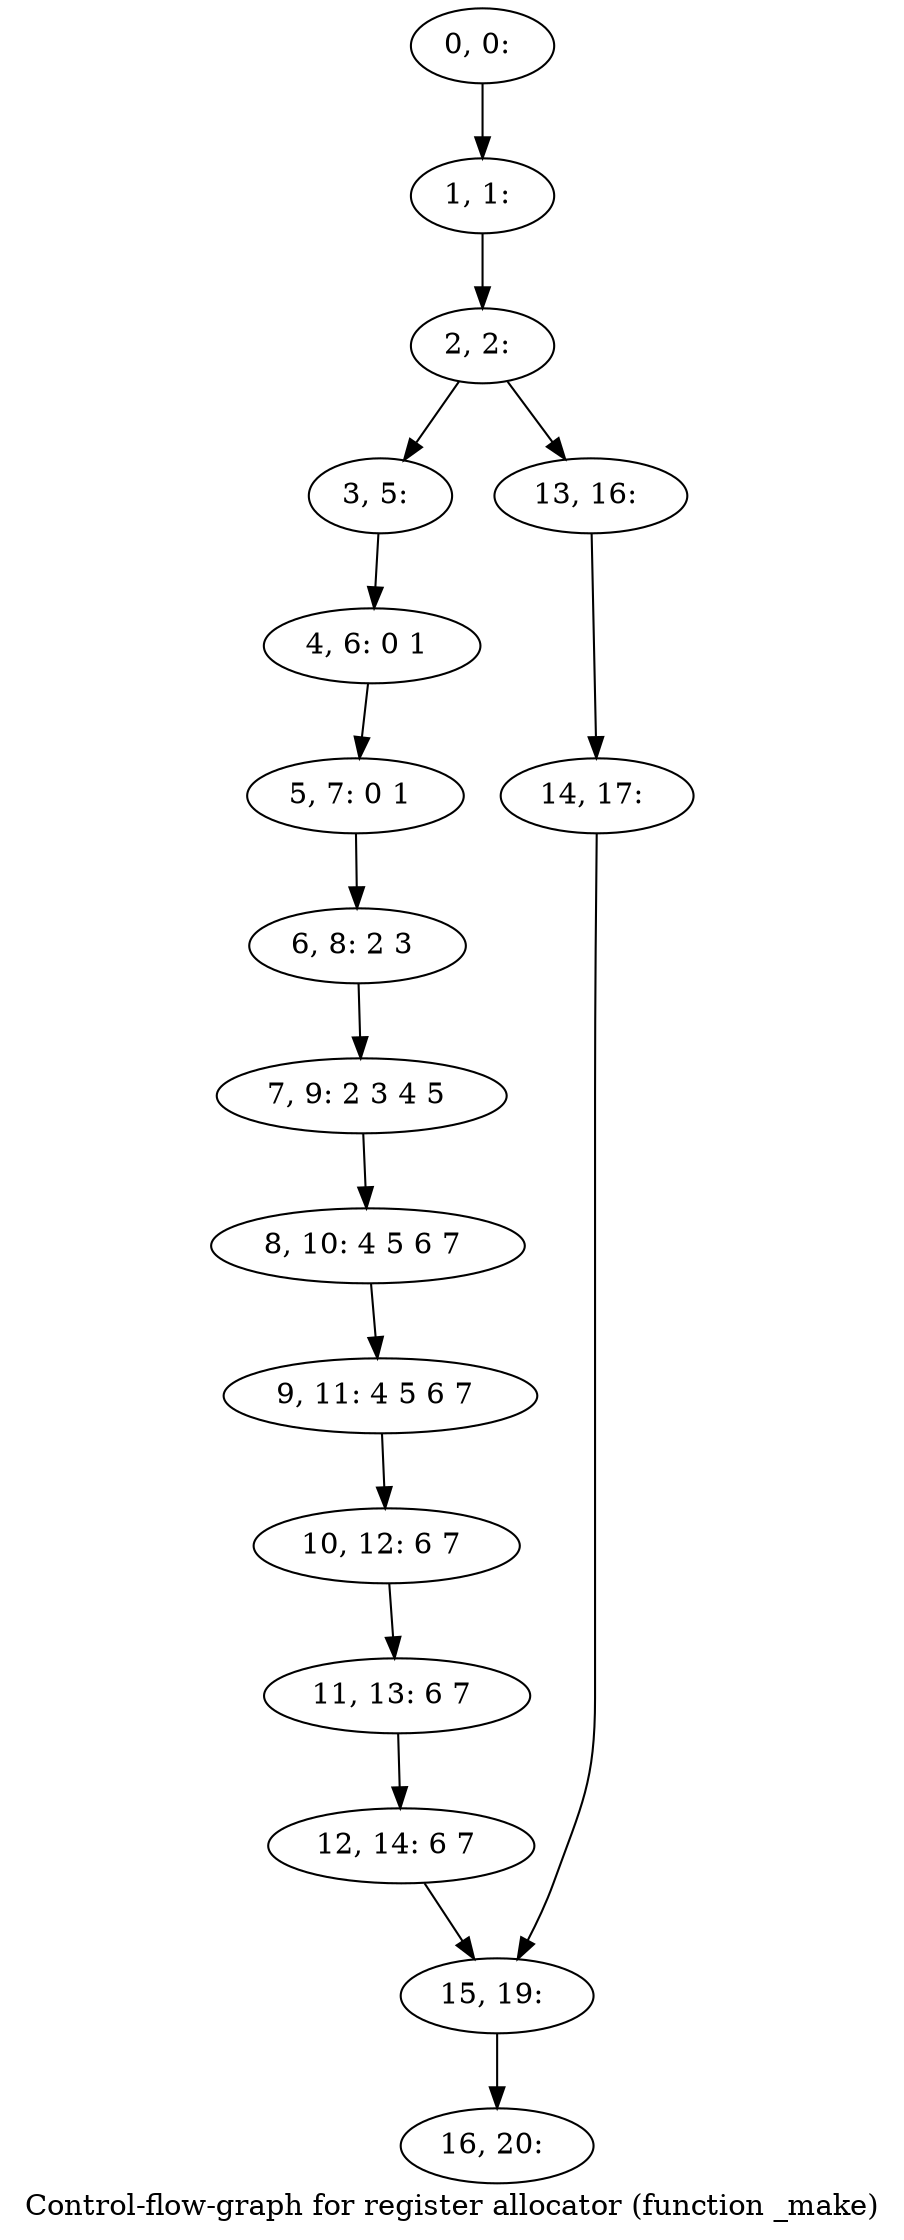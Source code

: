 digraph G {
graph [label="Control-flow-graph for register allocator (function _make)"]
0[label="0, 0: "];
1[label="1, 1: "];
2[label="2, 2: "];
3[label="3, 5: "];
4[label="4, 6: 0 1 "];
5[label="5, 7: 0 1 "];
6[label="6, 8: 2 3 "];
7[label="7, 9: 2 3 4 5 "];
8[label="8, 10: 4 5 6 7 "];
9[label="9, 11: 4 5 6 7 "];
10[label="10, 12: 6 7 "];
11[label="11, 13: 6 7 "];
12[label="12, 14: 6 7 "];
13[label="13, 16: "];
14[label="14, 17: "];
15[label="15, 19: "];
16[label="16, 20: "];
0->1 ;
1->2 ;
2->3 ;
2->13 ;
3->4 ;
4->5 ;
5->6 ;
6->7 ;
7->8 ;
8->9 ;
9->10 ;
10->11 ;
11->12 ;
12->15 ;
13->14 ;
14->15 ;
15->16 ;
}
